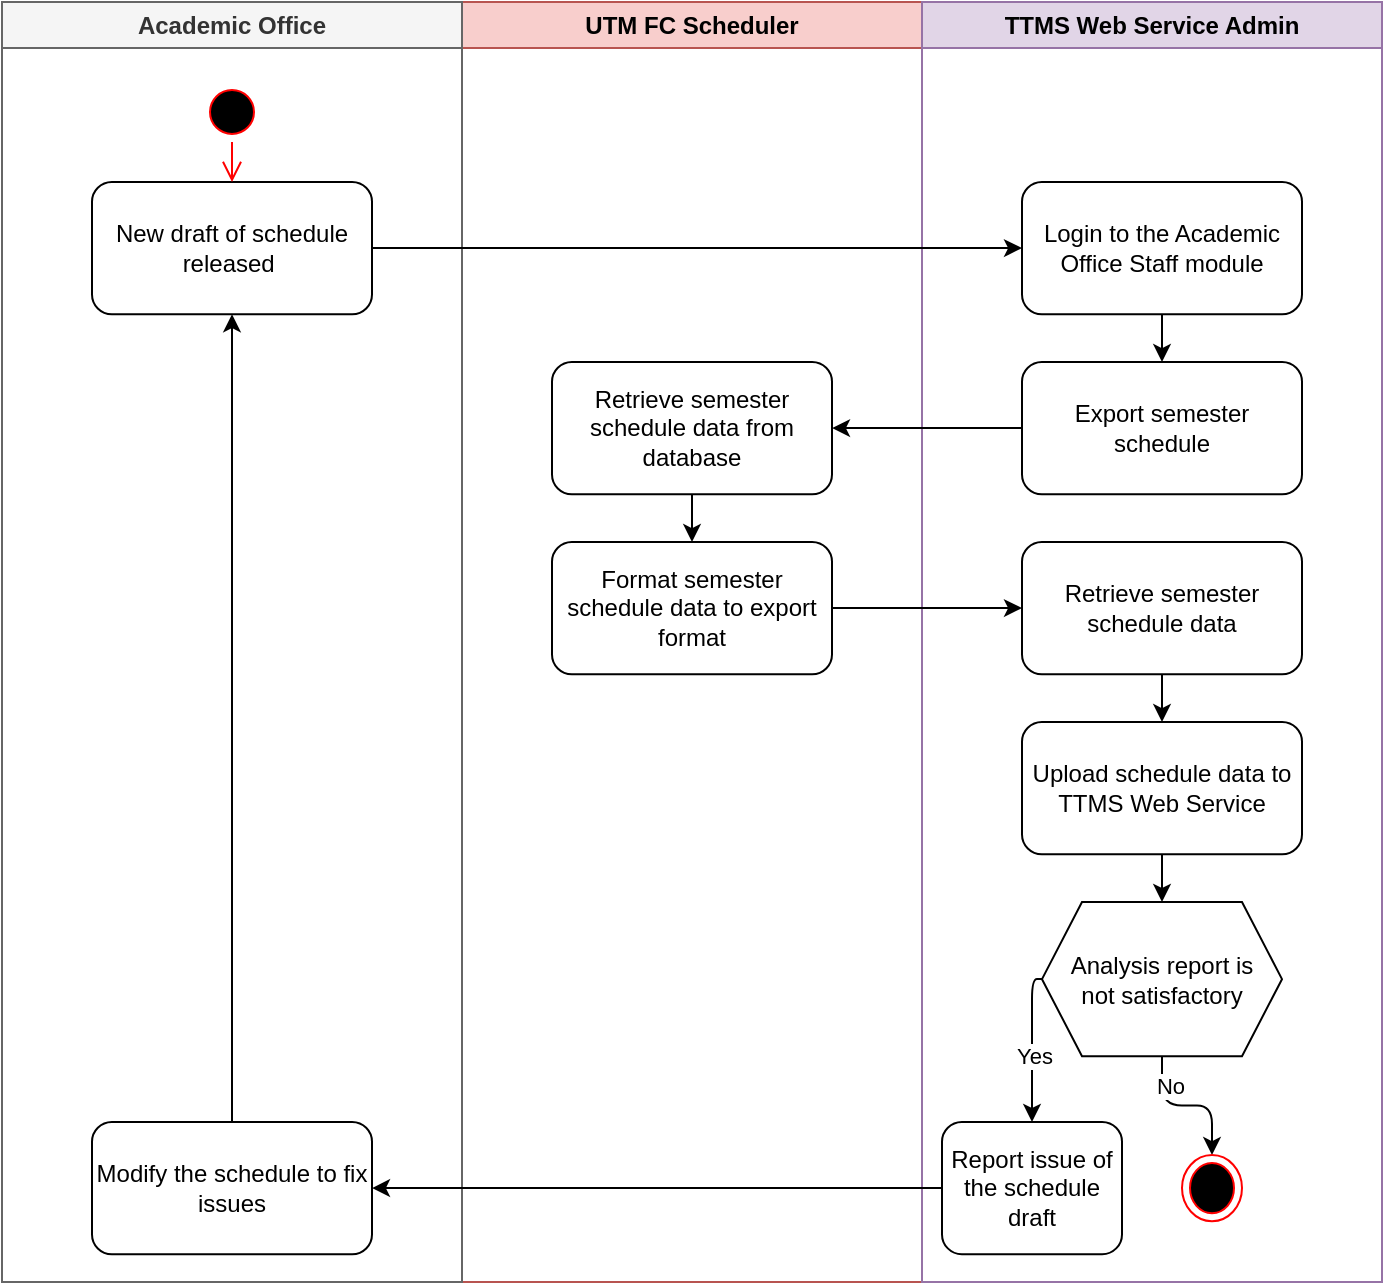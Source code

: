<mxfile>
    <diagram id="cSbgm4wpMA5SfBVYwuiO" name="Page-1">
        <mxGraphModel dx="1852" dy="552" grid="1" gridSize="10" guides="1" tooltips="1" connect="1" arrows="1" fold="1" page="1" pageScale="1" pageWidth="850" pageHeight="1100" math="0" shadow="0">
            <root>
                <mxCell id="0"/>
                <mxCell id="1" parent="0"/>
                <mxCell id="2" value="UTM FC Scheduler" style="swimlane;whiteSpace=wrap;html=1;fillColor=#f8cecc;strokeColor=#b85450;" parent="1" vertex="1">
                    <mxGeometry x="150" y="50" width="230" height="640" as="geometry"/>
                </mxCell>
                <mxCell id="31" style="edgeStyle=none;html=1;" parent="2" source="28" target="29" edge="1">
                    <mxGeometry relative="1" as="geometry"/>
                </mxCell>
                <mxCell id="28" value="Retrieve semester schedule data from database" style="rounded=1;whiteSpace=wrap;html=1;" parent="2" vertex="1">
                    <mxGeometry x="45" y="180.004" width="140" height="66.111" as="geometry"/>
                </mxCell>
                <mxCell id="29" value="Format semester schedule data to export format" style="rounded=1;whiteSpace=wrap;html=1;" parent="2" vertex="1">
                    <mxGeometry x="45" y="270.004" width="140" height="66.111" as="geometry"/>
                </mxCell>
                <mxCell id="19" value="TTMS Web Service Admin" style="swimlane;whiteSpace=wrap;html=1;fillColor=#e1d5e7;strokeColor=#9673a6;" parent="1" vertex="1">
                    <mxGeometry x="380" y="50" width="230" height="640" as="geometry"/>
                </mxCell>
                <mxCell id="27" style="edgeStyle=none;html=1;" parent="19" source="24" target="26" edge="1">
                    <mxGeometry relative="1" as="geometry"/>
                </mxCell>
                <mxCell id="24" value="Login to the Academic Office Staff module" style="rounded=1;whiteSpace=wrap;html=1;" parent="19" vertex="1">
                    <mxGeometry x="50" y="90.004" width="140" height="66.111" as="geometry"/>
                </mxCell>
                <mxCell id="26" value="Export semester schedule" style="rounded=1;whiteSpace=wrap;html=1;" parent="19" vertex="1">
                    <mxGeometry x="50" y="180.004" width="140" height="66.111" as="geometry"/>
                </mxCell>
                <mxCell id="35" style="edgeStyle=none;html=1;" parent="19" source="32" target="34" edge="1">
                    <mxGeometry relative="1" as="geometry"/>
                </mxCell>
                <mxCell id="32" value="Retrieve semester schedule data" style="rounded=1;whiteSpace=wrap;html=1;" parent="19" vertex="1">
                    <mxGeometry x="50" y="270.004" width="140" height="66.111" as="geometry"/>
                </mxCell>
                <mxCell id="37" style="edgeStyle=none;html=1;" parent="19" source="34" target="36" edge="1">
                    <mxGeometry relative="1" as="geometry"/>
                </mxCell>
                <mxCell id="34" value="Upload schedule data to TTMS Web Service" style="rounded=1;whiteSpace=wrap;html=1;" parent="19" vertex="1">
                    <mxGeometry x="50" y="360.004" width="140" height="66.111" as="geometry"/>
                </mxCell>
                <mxCell id="41" style="edgeStyle=orthogonalEdgeStyle;html=1;entryX=0.5;entryY=0;entryDx=0;entryDy=0;" parent="19" source="36" target="38" edge="1">
                    <mxGeometry relative="1" as="geometry">
                        <Array as="points">
                            <mxPoint x="55" y="489"/>
                        </Array>
                    </mxGeometry>
                </mxCell>
                <mxCell id="42" value="Yes" style="edgeLabel;html=1;align=center;verticalAlign=middle;resizable=0;points=[];" parent="41" vertex="1" connectable="0">
                    <mxGeometry x="0.12" y="1" relative="1" as="geometry">
                        <mxPoint as="offset"/>
                    </mxGeometry>
                </mxCell>
                <mxCell id="44" style="edgeStyle=orthogonalEdgeStyle;html=1;" parent="19" source="36" target="43" edge="1">
                    <mxGeometry relative="1" as="geometry"/>
                </mxCell>
                <mxCell id="45" value="No" style="edgeLabel;html=1;align=center;verticalAlign=middle;resizable=0;points=[];" parent="44" vertex="1" connectable="0">
                    <mxGeometry x="-0.601" y="4" relative="1" as="geometry">
                        <mxPoint as="offset"/>
                    </mxGeometry>
                </mxCell>
                <mxCell id="36" value="Analysis report is&lt;br style=&quot;border-color: var(--border-color);&quot;&gt;not satisfactory" style="shape=hexagon;perimeter=hexagonPerimeter2;whiteSpace=wrap;html=1;fixedSize=1;" parent="19" vertex="1">
                    <mxGeometry x="60" y="450.0" width="120" height="77.13" as="geometry"/>
                </mxCell>
                <mxCell id="38" value="Report issue of the schedule draft" style="rounded=1;whiteSpace=wrap;html=1;" parent="19" vertex="1">
                    <mxGeometry x="10" y="560" width="90" height="66.11" as="geometry"/>
                </mxCell>
                <mxCell id="43" value="" style="ellipse;html=1;shape=endState;fillColor=#000000;strokeColor=#ff0000;" parent="19" vertex="1">
                    <mxGeometry x="130" y="576.527" width="30" height="33.056" as="geometry"/>
                </mxCell>
                <mxCell id="22" value="Academic Office" style="swimlane;whiteSpace=wrap;html=1;fillColor=#f5f5f5;strokeColor=#666666;fontColor=#333333;" parent="1" vertex="1">
                    <mxGeometry x="-80" y="50" width="230" height="640" as="geometry"/>
                </mxCell>
                <mxCell id="23" value="New draft of schedule released&amp;nbsp;" style="rounded=1;whiteSpace=wrap;html=1;" parent="22" vertex="1">
                    <mxGeometry x="45" y="90.004" width="140" height="66.111" as="geometry"/>
                </mxCell>
                <mxCell id="3" value="" style="ellipse;html=1;shape=startState;fillColor=#000000;strokeColor=#ff0000;" parent="22" vertex="1">
                    <mxGeometry x="100" y="40" width="30" height="30" as="geometry"/>
                </mxCell>
                <mxCell id="4" value="" style="edgeStyle=orthogonalEdgeStyle;html=1;verticalAlign=bottom;endArrow=open;endSize=8;strokeColor=#ff0000;" parent="22" source="3" target="23" edge="1">
                    <mxGeometry relative="1" as="geometry">
                        <mxPoint x="345" y="90" as="targetPoint"/>
                    </mxGeometry>
                </mxCell>
                <mxCell id="48" style="edgeStyle=orthogonalEdgeStyle;html=1;" parent="22" source="46" target="23" edge="1">
                    <mxGeometry relative="1" as="geometry"/>
                </mxCell>
                <mxCell id="46" value="Modify the schedule to fix issues" style="rounded=1;whiteSpace=wrap;html=1;" parent="22" vertex="1">
                    <mxGeometry x="45" y="560.004" width="140" height="66.111" as="geometry"/>
                </mxCell>
                <mxCell id="25" style="edgeStyle=none;html=1;" parent="1" source="23" target="24" edge="1">
                    <mxGeometry relative="1" as="geometry"/>
                </mxCell>
                <mxCell id="30" style="edgeStyle=none;html=1;" parent="1" source="26" target="28" edge="1">
                    <mxGeometry relative="1" as="geometry"/>
                </mxCell>
                <mxCell id="33" style="edgeStyle=none;html=1;" parent="1" source="29" target="32" edge="1">
                    <mxGeometry relative="1" as="geometry"/>
                </mxCell>
                <mxCell id="47" style="edgeStyle=orthogonalEdgeStyle;html=1;" parent="1" source="38" target="46" edge="1">
                    <mxGeometry relative="1" as="geometry"/>
                </mxCell>
            </root>
        </mxGraphModel>
    </diagram>
</mxfile>